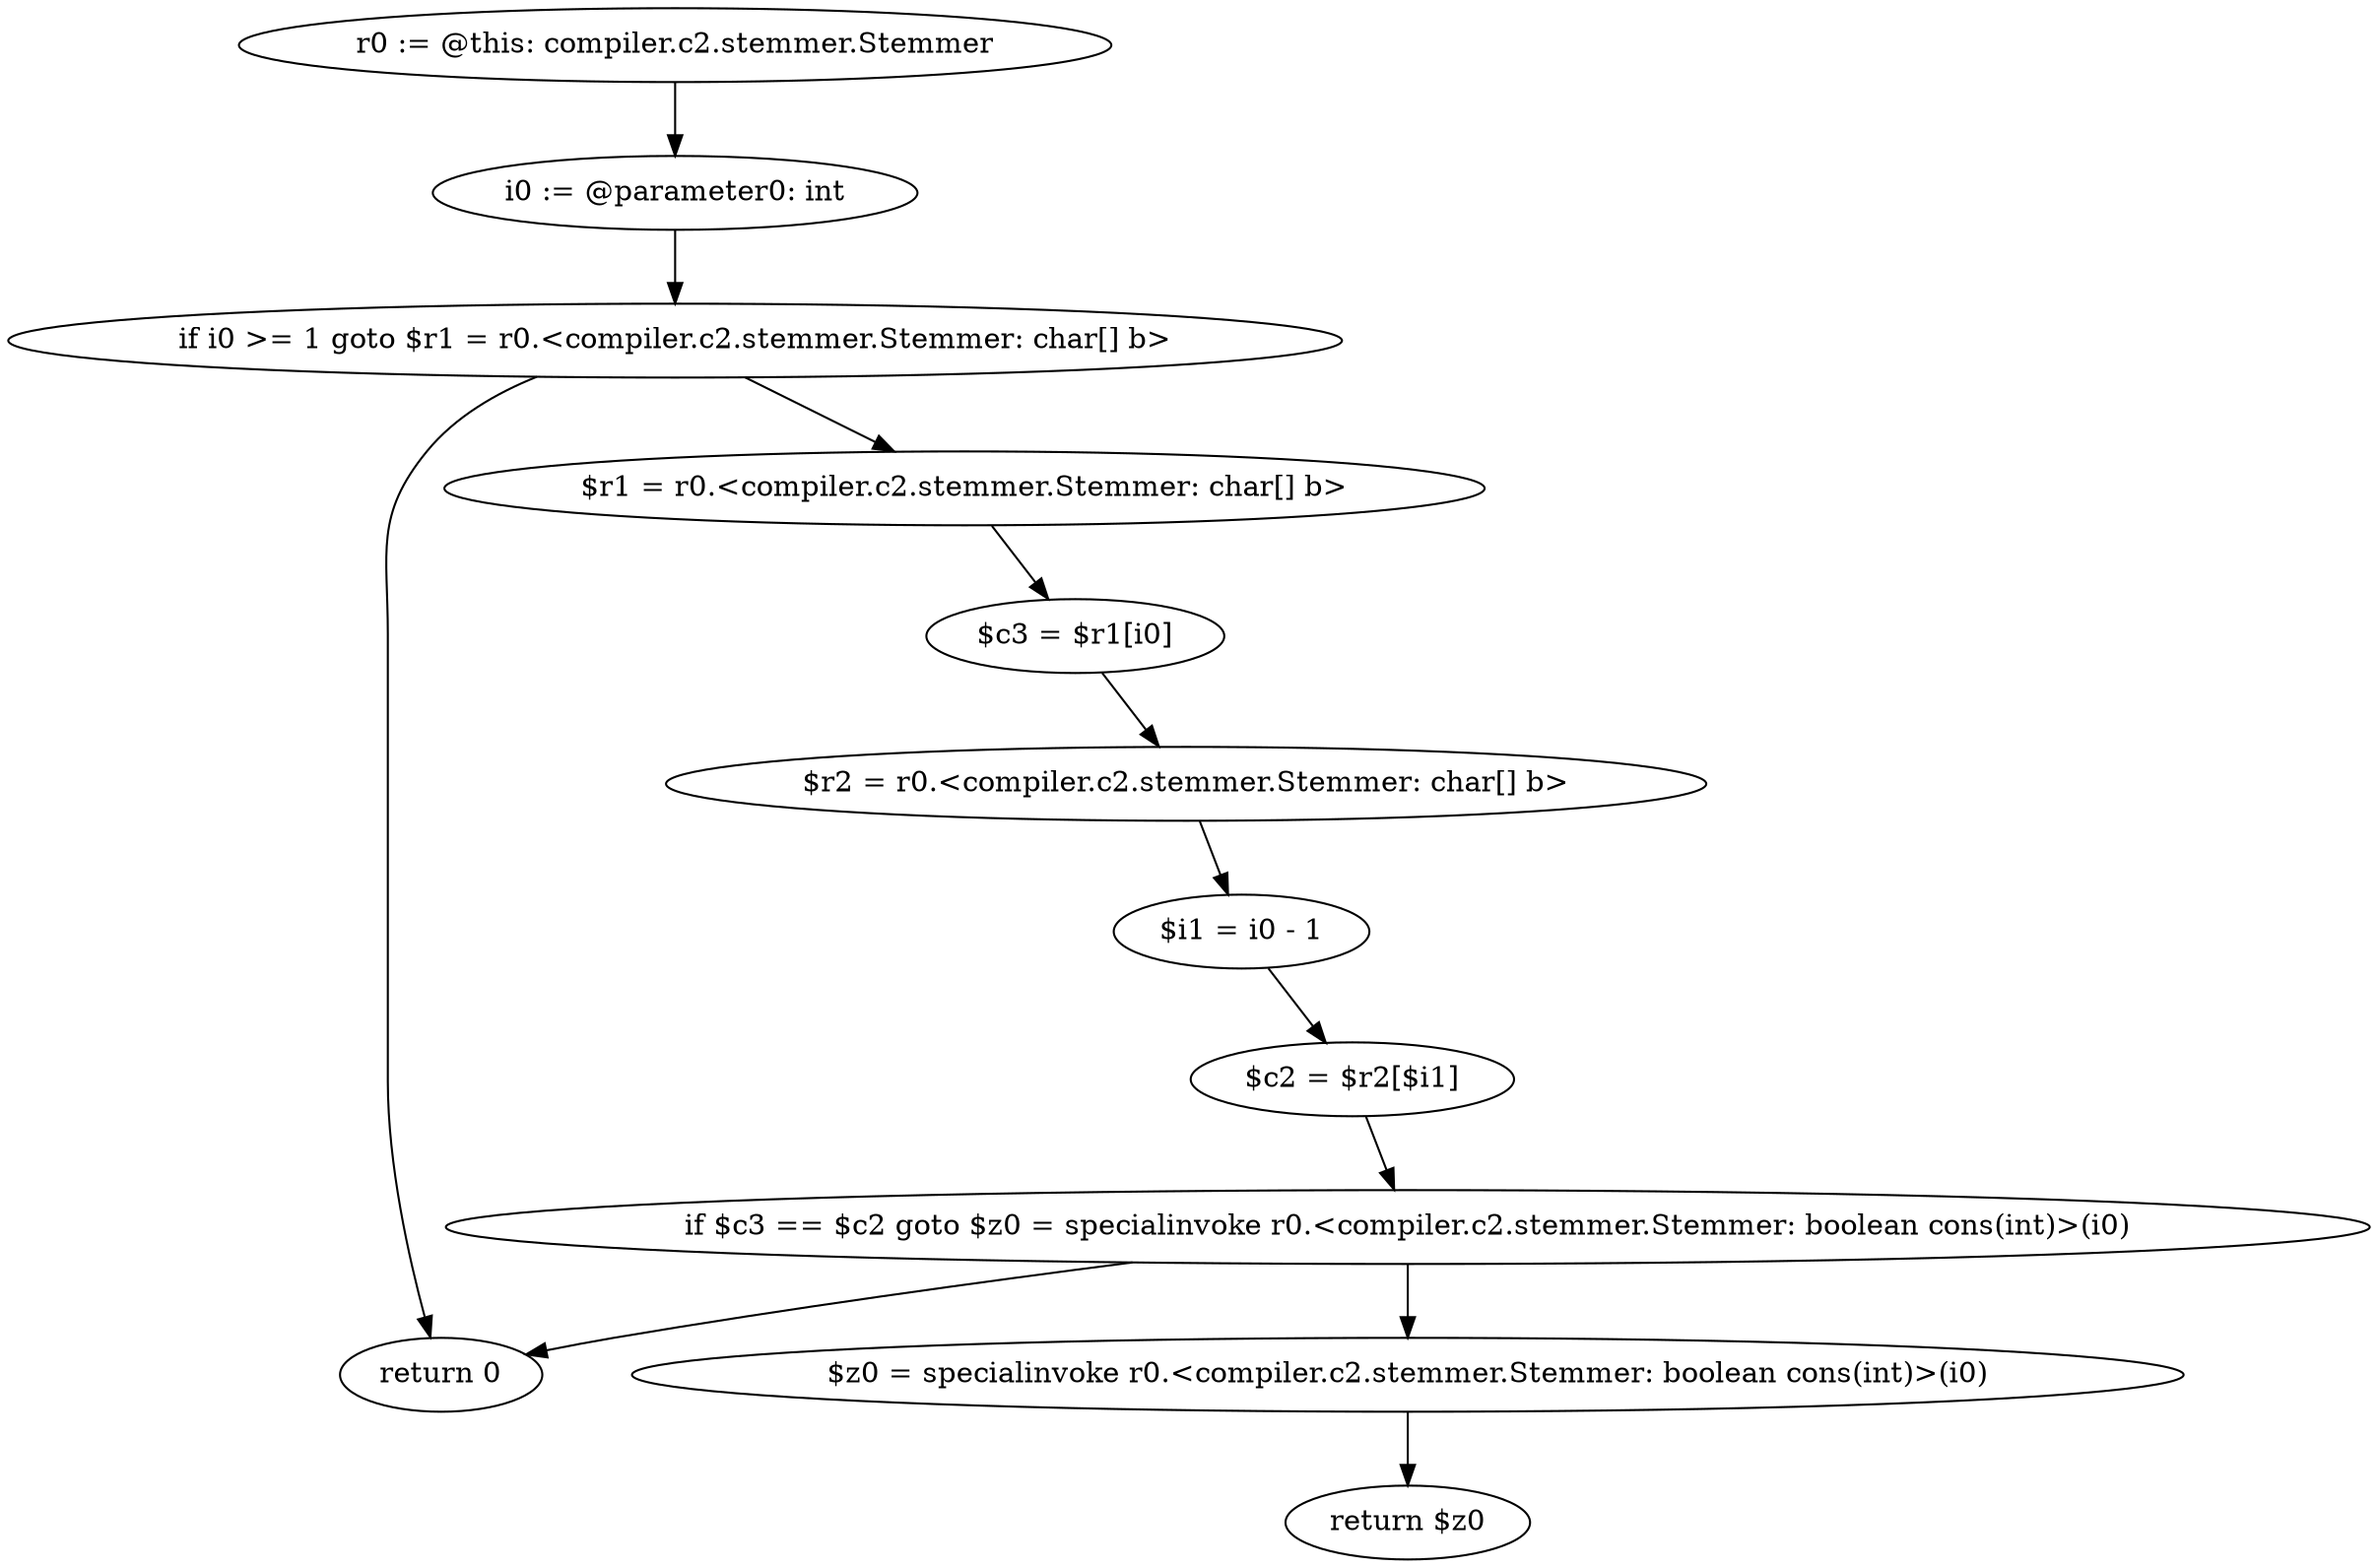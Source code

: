 digraph "unitGraph" {
    "r0 := @this: compiler.c2.stemmer.Stemmer"
    "i0 := @parameter0: int"
    "if i0 >= 1 goto $r1 = r0.<compiler.c2.stemmer.Stemmer: char[] b>"
    "return 0"
    "$r1 = r0.<compiler.c2.stemmer.Stemmer: char[] b>"
    "$c3 = $r1[i0]"
    "$r2 = r0.<compiler.c2.stemmer.Stemmer: char[] b>"
    "$i1 = i0 - 1"
    "$c2 = $r2[$i1]"
    "if $c3 == $c2 goto $z0 = specialinvoke r0.<compiler.c2.stemmer.Stemmer: boolean cons(int)>(i0)"
    "$z0 = specialinvoke r0.<compiler.c2.stemmer.Stemmer: boolean cons(int)>(i0)"
    "return $z0"
    "r0 := @this: compiler.c2.stemmer.Stemmer"->"i0 := @parameter0: int";
    "i0 := @parameter0: int"->"if i0 >= 1 goto $r1 = r0.<compiler.c2.stemmer.Stemmer: char[] b>";
    "if i0 >= 1 goto $r1 = r0.<compiler.c2.stemmer.Stemmer: char[] b>"->"return 0";
    "if i0 >= 1 goto $r1 = r0.<compiler.c2.stemmer.Stemmer: char[] b>"->"$r1 = r0.<compiler.c2.stemmer.Stemmer: char[] b>";
    "$r1 = r0.<compiler.c2.stemmer.Stemmer: char[] b>"->"$c3 = $r1[i0]";
    "$c3 = $r1[i0]"->"$r2 = r0.<compiler.c2.stemmer.Stemmer: char[] b>";
    "$r2 = r0.<compiler.c2.stemmer.Stemmer: char[] b>"->"$i1 = i0 - 1";
    "$i1 = i0 - 1"->"$c2 = $r2[$i1]";
    "$c2 = $r2[$i1]"->"if $c3 == $c2 goto $z0 = specialinvoke r0.<compiler.c2.stemmer.Stemmer: boolean cons(int)>(i0)";
    "if $c3 == $c2 goto $z0 = specialinvoke r0.<compiler.c2.stemmer.Stemmer: boolean cons(int)>(i0)"->"return 0";
    "if $c3 == $c2 goto $z0 = specialinvoke r0.<compiler.c2.stemmer.Stemmer: boolean cons(int)>(i0)"->"$z0 = specialinvoke r0.<compiler.c2.stemmer.Stemmer: boolean cons(int)>(i0)";
    "$z0 = specialinvoke r0.<compiler.c2.stemmer.Stemmer: boolean cons(int)>(i0)"->"return $z0";
}
